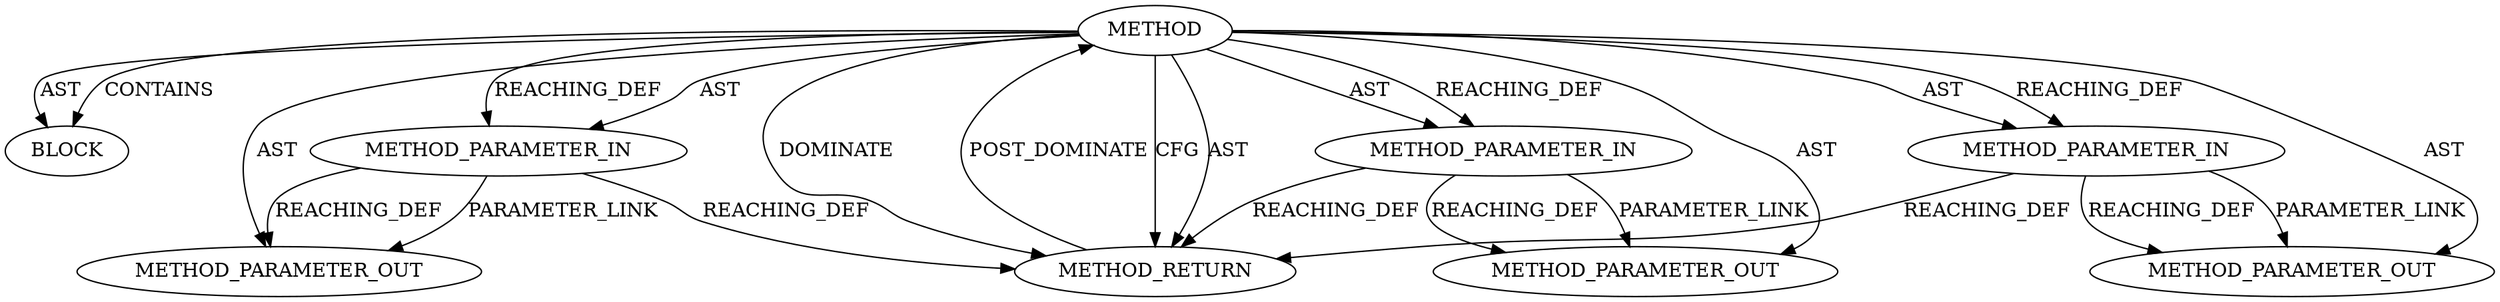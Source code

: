 digraph {
  12442 [label=METHOD AST_PARENT_TYPE="NAMESPACE_BLOCK" AST_PARENT_FULL_NAME="<global>" ORDER=0 CODE="<empty>" FULL_NAME="ceph_msg_data_next" IS_EXTERNAL=true FILENAME="<empty>" SIGNATURE="" NAME="ceph_msg_data_next"]
  12446 [label=BLOCK ORDER=1 ARGUMENT_INDEX=1 CODE="<empty>" TYPE_FULL_NAME="ANY"]
  12444 [label=METHOD_PARAMETER_IN ORDER=2 CODE="p2" IS_VARIADIC=false TYPE_FULL_NAME="ANY" EVALUATION_STRATEGY="BY_VALUE" INDEX=2 NAME="p2"]
  12447 [label=METHOD_RETURN ORDER=2 CODE="RET" TYPE_FULL_NAME="ANY" EVALUATION_STRATEGY="BY_VALUE"]
  13425 [label=METHOD_PARAMETER_OUT ORDER=3 CODE="p3" IS_VARIADIC=false TYPE_FULL_NAME="ANY" EVALUATION_STRATEGY="BY_VALUE" INDEX=3 NAME="p3"]
  12443 [label=METHOD_PARAMETER_IN ORDER=1 CODE="p1" IS_VARIADIC=false TYPE_FULL_NAME="ANY" EVALUATION_STRATEGY="BY_VALUE" INDEX=1 NAME="p1"]
  12445 [label=METHOD_PARAMETER_IN ORDER=3 CODE="p3" IS_VARIADIC=false TYPE_FULL_NAME="ANY" EVALUATION_STRATEGY="BY_VALUE" INDEX=3 NAME="p3"]
  13423 [label=METHOD_PARAMETER_OUT ORDER=1 CODE="p1" IS_VARIADIC=false TYPE_FULL_NAME="ANY" EVALUATION_STRATEGY="BY_VALUE" INDEX=1 NAME="p1"]
  13424 [label=METHOD_PARAMETER_OUT ORDER=2 CODE="p2" IS_VARIADIC=false TYPE_FULL_NAME="ANY" EVALUATION_STRATEGY="BY_VALUE" INDEX=2 NAME="p2"]
  12442 -> 12443 [label=REACHING_DEF VARIABLE=""]
  12443 -> 13423 [label=PARAMETER_LINK ]
  12442 -> 12446 [label=CONTAINS ]
  12442 -> 13424 [label=AST ]
  12442 -> 13425 [label=AST ]
  12442 -> 12446 [label=AST ]
  12442 -> 12445 [label=AST ]
  12442 -> 12447 [label=CFG ]
  12444 -> 13424 [label=PARAMETER_LINK ]
  12444 -> 12447 [label=REACHING_DEF VARIABLE="p2"]
  12442 -> 12445 [label=REACHING_DEF VARIABLE=""]
  12442 -> 12443 [label=AST ]
  12443 -> 13423 [label=REACHING_DEF VARIABLE="p1"]
  12443 -> 12447 [label=REACHING_DEF VARIABLE="p1"]
  12442 -> 12447 [label=AST ]
  12445 -> 13425 [label=PARAMETER_LINK ]
  12442 -> 12444 [label=AST ]
  12444 -> 13424 [label=REACHING_DEF VARIABLE="p2"]
  12442 -> 12447 [label=DOMINATE ]
  12445 -> 12447 [label=REACHING_DEF VARIABLE="p3"]
  12445 -> 13425 [label=REACHING_DEF VARIABLE="p3"]
  12447 -> 12442 [label=POST_DOMINATE ]
  12442 -> 13423 [label=AST ]
  12442 -> 12444 [label=REACHING_DEF VARIABLE=""]
}
